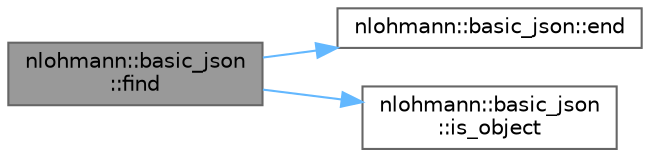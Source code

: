 digraph "nlohmann::basic_json::find"
{
 // LATEX_PDF_SIZE
  bgcolor="transparent";
  edge [fontname=Helvetica,fontsize=10,labelfontname=Helvetica,labelfontsize=10];
  node [fontname=Helvetica,fontsize=10,shape=box,height=0.2,width=0.4];
  rankdir="LR";
  Node1 [id="Node000001",label="nlohmann::basic_json\l::find",height=0.2,width=0.4,color="gray40", fillcolor="grey60", style="filled", fontcolor="black",tooltip="find an element in a JSON object"];
  Node1 -> Node2 [id="edge3_Node000001_Node000002",color="steelblue1",style="solid",tooltip=" "];
  Node2 [id="Node000002",label="nlohmann::basic_json::end",height=0.2,width=0.4,color="grey40", fillcolor="white", style="filled",URL="$classnlohmann_1_1basic__json.html#a931267ec3f09eb67e4382f321b2c52bc",tooltip="returns an iterator to one past the last element"];
  Node1 -> Node3 [id="edge4_Node000001_Node000003",color="steelblue1",style="solid",tooltip=" "];
  Node3 [id="Node000003",label="nlohmann::basic_json\l::is_object",height=0.2,width=0.4,color="grey40", fillcolor="white", style="filled",URL="$classnlohmann_1_1basic__json.html#a57e8411a770a6263d6d8f2116c37f3aa",tooltip="return whether value is an object"];
}
